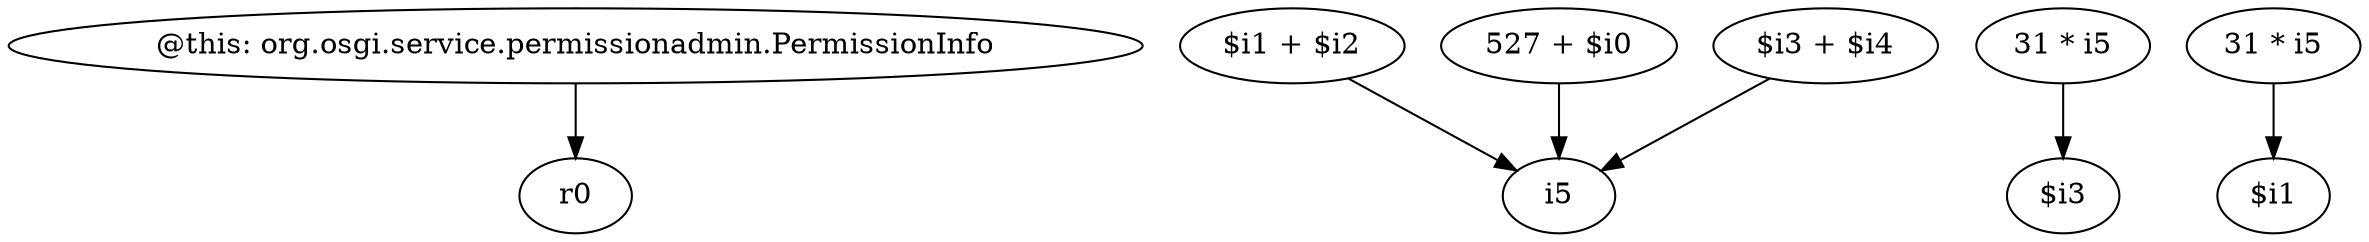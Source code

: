 digraph g {
0[label="@this: org.osgi.service.permissionadmin.PermissionInfo"]
1[label="r0"]
0->1[label=""]
2[label="$i1 + $i2"]
3[label="i5"]
2->3[label=""]
4[label="527 + $i0"]
4->3[label=""]
5[label="31 * i5"]
6[label="$i3"]
5->6[label=""]
7[label="31 * i5"]
8[label="$i1"]
7->8[label=""]
9[label="$i3 + $i4"]
9->3[label=""]
}